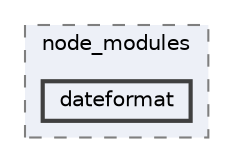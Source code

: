 digraph "C:/Users/arisc/OneDrive/Documents/GitHub/FINAL/EcoEats-Project/node_modules/dateformat"
{
 // LATEX_PDF_SIZE
  bgcolor="transparent";
  edge [fontname=Helvetica,fontsize=10,labelfontname=Helvetica,labelfontsize=10];
  node [fontname=Helvetica,fontsize=10,shape=box,height=0.2,width=0.4];
  compound=true
  subgraph clusterdir_5091f2b68170d33f954320199e2fed0a {
    graph [ bgcolor="#edf0f7", pencolor="grey50", label="node_modules", fontname=Helvetica,fontsize=10 style="filled,dashed", URL="dir_5091f2b68170d33f954320199e2fed0a.html",tooltip=""]
  dir_84b9cfe5d8f43c3525e2dfdfbcfb0757 [label="dateformat", fillcolor="#edf0f7", color="grey25", style="filled,bold", URL="dir_84b9cfe5d8f43c3525e2dfdfbcfb0757.html",tooltip=""];
  }
}
